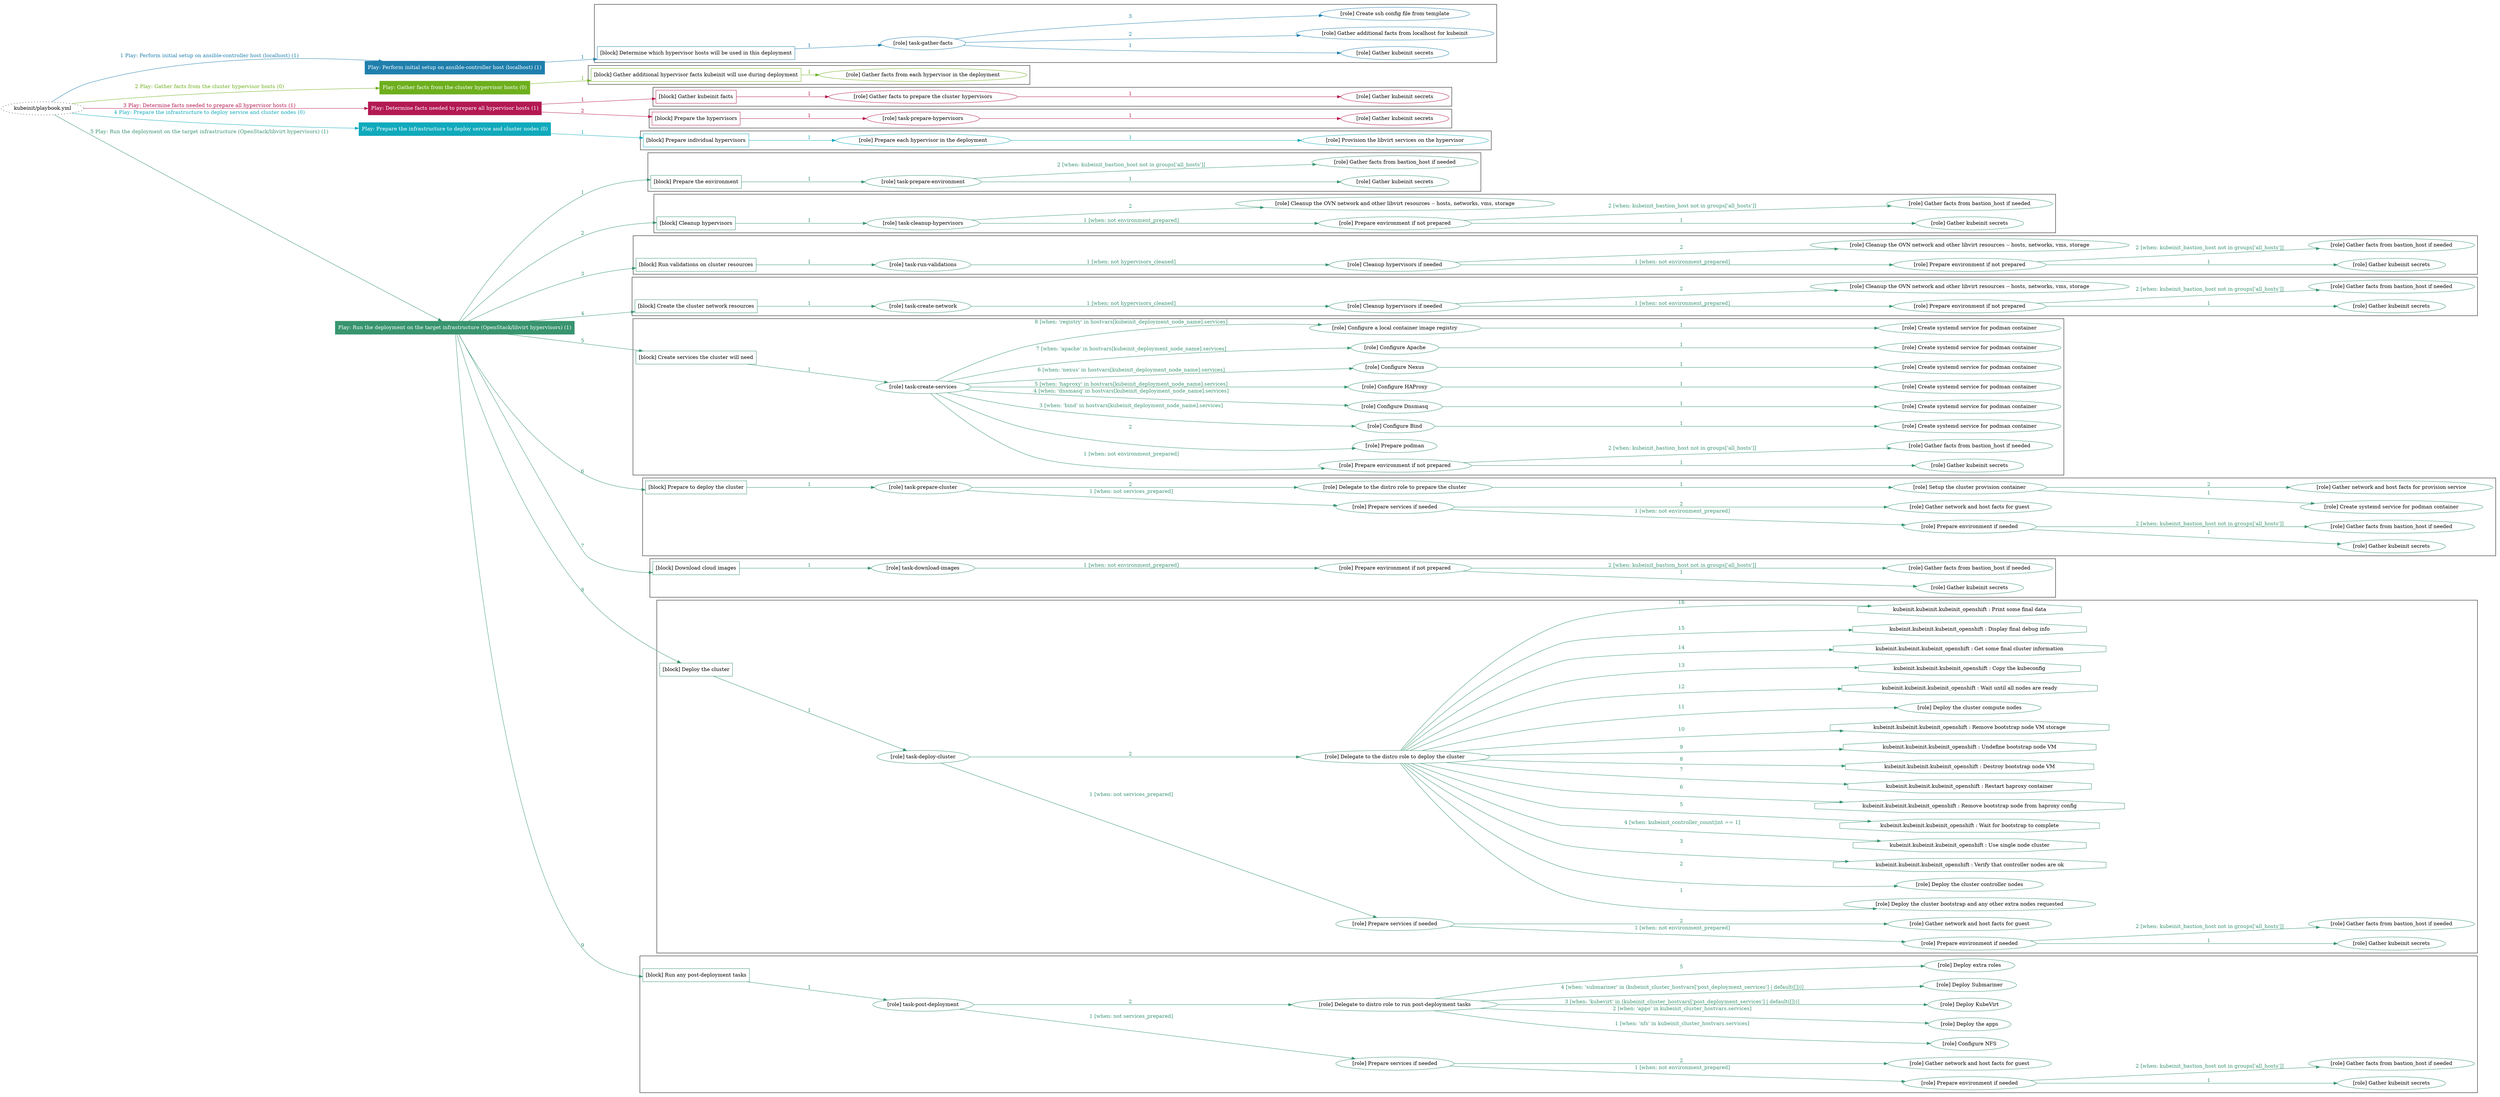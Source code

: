 digraph {
	graph [concentrate=true ordering=in rankdir=LR ratio=fill]
	edge [esep=5 sep=10]
	"kubeinit/playbook.yml" [URL="/home/runner/work/kubeinit/kubeinit/kubeinit/playbook.yml" id=playbook_9a74e2f0 style=dotted]
	"kubeinit/playbook.yml" -> play_106343b8 [label="1 Play: Perform initial setup on ansible-controller host (localhost) (1)" color="#1f7fad" fontcolor="#1f7fad" id=edge_play_106343b8 labeltooltip="1 Play: Perform initial setup on ansible-controller host (localhost) (1)" tooltip="1 Play: Perform initial setup on ansible-controller host (localhost) (1)"]
	subgraph "Play: Perform initial setup on ansible-controller host (localhost) (1)" {
		play_106343b8 [label="Play: Perform initial setup on ansible-controller host (localhost) (1)" URL="/home/runner/work/kubeinit/kubeinit/kubeinit/playbook.yml" color="#1f7fad" fontcolor="#ffffff" id=play_106343b8 shape=box style=filled tooltip=localhost]
		play_106343b8 -> block_76532860 [label=1 color="#1f7fad" fontcolor="#1f7fad" id=edge_block_76532860 labeltooltip=1 tooltip=1]
		subgraph cluster_block_76532860 {
			block_76532860 [label="[block] Determine which hypervisor hosts will be used in this deployment" URL="/home/runner/work/kubeinit/kubeinit/kubeinit/playbook.yml" color="#1f7fad" id=block_76532860 labeltooltip="Determine which hypervisor hosts will be used in this deployment" shape=box tooltip="Determine which hypervisor hosts will be used in this deployment"]
			block_76532860 -> role_e4d14bfe [label="1 " color="#1f7fad" fontcolor="#1f7fad" id=edge_role_e4d14bfe labeltooltip="1 " tooltip="1 "]
			subgraph "task-gather-facts" {
				role_e4d14bfe [label="[role] task-gather-facts" URL="/home/runner/work/kubeinit/kubeinit/kubeinit/playbook.yml" color="#1f7fad" id=role_e4d14bfe tooltip="task-gather-facts"]
				role_e4d14bfe -> role_a50d6e71 [label="1 " color="#1f7fad" fontcolor="#1f7fad" id=edge_role_a50d6e71 labeltooltip="1 " tooltip="1 "]
				subgraph "Gather kubeinit secrets" {
					role_a50d6e71 [label="[role] Gather kubeinit secrets" URL="/home/runner/.ansible/collections/ansible_collections/kubeinit/kubeinit/roles/kubeinit_prepare/tasks/build_hypervisors_group.yml" color="#1f7fad" id=role_a50d6e71 tooltip="Gather kubeinit secrets"]
				}
				role_e4d14bfe -> role_01a0cad3 [label="2 " color="#1f7fad" fontcolor="#1f7fad" id=edge_role_01a0cad3 labeltooltip="2 " tooltip="2 "]
				subgraph "Gather additional facts from localhost for kubeinit" {
					role_01a0cad3 [label="[role] Gather additional facts from localhost for kubeinit" URL="/home/runner/.ansible/collections/ansible_collections/kubeinit/kubeinit/roles/kubeinit_prepare/tasks/build_hypervisors_group.yml" color="#1f7fad" id=role_01a0cad3 tooltip="Gather additional facts from localhost for kubeinit"]
				}
				role_e4d14bfe -> role_60bc1ea8 [label="3 " color="#1f7fad" fontcolor="#1f7fad" id=edge_role_60bc1ea8 labeltooltip="3 " tooltip="3 "]
				subgraph "Create ssh config file from template" {
					role_60bc1ea8 [label="[role] Create ssh config file from template" URL="/home/runner/.ansible/collections/ansible_collections/kubeinit/kubeinit/roles/kubeinit_prepare/tasks/build_hypervisors_group.yml" color="#1f7fad" id=role_60bc1ea8 tooltip="Create ssh config file from template"]
				}
			}
		}
	}
	"kubeinit/playbook.yml" -> play_a2996565 [label="2 Play: Gather facts from the cluster hypervisor hosts (0)" color="#6daf1d" fontcolor="#6daf1d" id=edge_play_a2996565 labeltooltip="2 Play: Gather facts from the cluster hypervisor hosts (0)" tooltip="2 Play: Gather facts from the cluster hypervisor hosts (0)"]
	subgraph "Play: Gather facts from the cluster hypervisor hosts (0)" {
		play_a2996565 [label="Play: Gather facts from the cluster hypervisor hosts (0)" URL="/home/runner/work/kubeinit/kubeinit/kubeinit/playbook.yml" color="#6daf1d" fontcolor="#ffffff" id=play_a2996565 shape=box style=filled tooltip="Play: Gather facts from the cluster hypervisor hosts (0)"]
		play_a2996565 -> block_d37e21f5 [label=1 color="#6daf1d" fontcolor="#6daf1d" id=edge_block_d37e21f5 labeltooltip=1 tooltip=1]
		subgraph cluster_block_d37e21f5 {
			block_d37e21f5 [label="[block] Gather additional hypervisor facts kubeinit will use during deployment" URL="/home/runner/work/kubeinit/kubeinit/kubeinit/playbook.yml" color="#6daf1d" id=block_d37e21f5 labeltooltip="Gather additional hypervisor facts kubeinit will use during deployment" shape=box tooltip="Gather additional hypervisor facts kubeinit will use during deployment"]
			block_d37e21f5 -> role_465346e7 [label="1 " color="#6daf1d" fontcolor="#6daf1d" id=edge_role_465346e7 labeltooltip="1 " tooltip="1 "]
			subgraph "Gather facts from each hypervisor in the deployment" {
				role_465346e7 [label="[role] Gather facts from each hypervisor in the deployment" URL="/home/runner/work/kubeinit/kubeinit/kubeinit/playbook.yml" color="#6daf1d" id=role_465346e7 tooltip="Gather facts from each hypervisor in the deployment"]
			}
		}
	}
	"kubeinit/playbook.yml" -> play_40cacc3e [label="3 Play: Determine facts needed to prepare all hypervisor hosts (1)" color="#b31952" fontcolor="#b31952" id=edge_play_40cacc3e labeltooltip="3 Play: Determine facts needed to prepare all hypervisor hosts (1)" tooltip="3 Play: Determine facts needed to prepare all hypervisor hosts (1)"]
	subgraph "Play: Determine facts needed to prepare all hypervisor hosts (1)" {
		play_40cacc3e [label="Play: Determine facts needed to prepare all hypervisor hosts (1)" URL="/home/runner/work/kubeinit/kubeinit/kubeinit/playbook.yml" color="#b31952" fontcolor="#ffffff" id=play_40cacc3e shape=box style=filled tooltip=localhost]
		play_40cacc3e -> block_498558c3 [label=1 color="#b31952" fontcolor="#b31952" id=edge_block_498558c3 labeltooltip=1 tooltip=1]
		subgraph cluster_block_498558c3 {
			block_498558c3 [label="[block] Gather kubeinit facts" URL="/home/runner/work/kubeinit/kubeinit/kubeinit/playbook.yml" color="#b31952" id=block_498558c3 labeltooltip="Gather kubeinit facts" shape=box tooltip="Gather kubeinit facts"]
			block_498558c3 -> role_17a9b612 [label="1 " color="#b31952" fontcolor="#b31952" id=edge_role_17a9b612 labeltooltip="1 " tooltip="1 "]
			subgraph "Gather facts to prepare the cluster hypervisors" {
				role_17a9b612 [label="[role] Gather facts to prepare the cluster hypervisors" URL="/home/runner/work/kubeinit/kubeinit/kubeinit/playbook.yml" color="#b31952" id=role_17a9b612 tooltip="Gather facts to prepare the cluster hypervisors"]
				role_17a9b612 -> role_ea05da34 [label="1 " color="#b31952" fontcolor="#b31952" id=edge_role_ea05da34 labeltooltip="1 " tooltip="1 "]
				subgraph "Gather kubeinit secrets" {
					role_ea05da34 [label="[role] Gather kubeinit secrets" URL="/home/runner/.ansible/collections/ansible_collections/kubeinit/kubeinit/roles/kubeinit_prepare/tasks/gather_kubeinit_facts.yml" color="#b31952" id=role_ea05da34 tooltip="Gather kubeinit secrets"]
				}
			}
		}
		play_40cacc3e -> block_897d8136 [label=2 color="#b31952" fontcolor="#b31952" id=edge_block_897d8136 labeltooltip=2 tooltip=2]
		subgraph cluster_block_897d8136 {
			block_897d8136 [label="[block] Prepare the hypervisors" URL="/home/runner/work/kubeinit/kubeinit/kubeinit/playbook.yml" color="#b31952" id=block_897d8136 labeltooltip="Prepare the hypervisors" shape=box tooltip="Prepare the hypervisors"]
			block_897d8136 -> role_4defc7d5 [label="1 " color="#b31952" fontcolor="#b31952" id=edge_role_4defc7d5 labeltooltip="1 " tooltip="1 "]
			subgraph "task-prepare-hypervisors" {
				role_4defc7d5 [label="[role] task-prepare-hypervisors" URL="/home/runner/work/kubeinit/kubeinit/kubeinit/playbook.yml" color="#b31952" id=role_4defc7d5 tooltip="task-prepare-hypervisors"]
				role_4defc7d5 -> role_ba296eba [label="1 " color="#b31952" fontcolor="#b31952" id=edge_role_ba296eba labeltooltip="1 " tooltip="1 "]
				subgraph "Gather kubeinit secrets" {
					role_ba296eba [label="[role] Gather kubeinit secrets" URL="/home/runner/.ansible/collections/ansible_collections/kubeinit/kubeinit/roles/kubeinit_prepare/tasks/gather_kubeinit_facts.yml" color="#b31952" id=role_ba296eba tooltip="Gather kubeinit secrets"]
				}
			}
		}
	}
	"kubeinit/playbook.yml" -> play_22142298 [label="4 Play: Prepare the infrastructure to deploy service and cluster nodes (0)" color="#10aabc" fontcolor="#10aabc" id=edge_play_22142298 labeltooltip="4 Play: Prepare the infrastructure to deploy service and cluster nodes (0)" tooltip="4 Play: Prepare the infrastructure to deploy service and cluster nodes (0)"]
	subgraph "Play: Prepare the infrastructure to deploy service and cluster nodes (0)" {
		play_22142298 [label="Play: Prepare the infrastructure to deploy service and cluster nodes (0)" URL="/home/runner/work/kubeinit/kubeinit/kubeinit/playbook.yml" color="#10aabc" fontcolor="#ffffff" id=play_22142298 shape=box style=filled tooltip="Play: Prepare the infrastructure to deploy service and cluster nodes (0)"]
		play_22142298 -> block_25cd1618 [label=1 color="#10aabc" fontcolor="#10aabc" id=edge_block_25cd1618 labeltooltip=1 tooltip=1]
		subgraph cluster_block_25cd1618 {
			block_25cd1618 [label="[block] Prepare individual hypervisors" URL="/home/runner/work/kubeinit/kubeinit/kubeinit/playbook.yml" color="#10aabc" id=block_25cd1618 labeltooltip="Prepare individual hypervisors" shape=box tooltip="Prepare individual hypervisors"]
			block_25cd1618 -> role_661662d8 [label="1 " color="#10aabc" fontcolor="#10aabc" id=edge_role_661662d8 labeltooltip="1 " tooltip="1 "]
			subgraph "Prepare each hypervisor in the deployment" {
				role_661662d8 [label="[role] Prepare each hypervisor in the deployment" URL="/home/runner/work/kubeinit/kubeinit/kubeinit/playbook.yml" color="#10aabc" id=role_661662d8 tooltip="Prepare each hypervisor in the deployment"]
				role_661662d8 -> role_720e4721 [label="1 " color="#10aabc" fontcolor="#10aabc" id=edge_role_720e4721 labeltooltip="1 " tooltip="1 "]
				subgraph "Provision the libvirt services on the hypervisor" {
					role_720e4721 [label="[role] Provision the libvirt services on the hypervisor" URL="/home/runner/.ansible/collections/ansible_collections/kubeinit/kubeinit/roles/kubeinit_prepare/tasks/prepare_hypervisor.yml" color="#10aabc" id=role_720e4721 tooltip="Provision the libvirt services on the hypervisor"]
				}
			}
		}
	}
	"kubeinit/playbook.yml" -> play_b02e8802 [label="5 Play: Run the deployment on the target infrastructure (OpenStack/libvirt hypervisors) (1)" color="#38946f" fontcolor="#38946f" id=edge_play_b02e8802 labeltooltip="5 Play: Run the deployment on the target infrastructure (OpenStack/libvirt hypervisors) (1)" tooltip="5 Play: Run the deployment on the target infrastructure (OpenStack/libvirt hypervisors) (1)"]
	subgraph "Play: Run the deployment on the target infrastructure (OpenStack/libvirt hypervisors) (1)" {
		play_b02e8802 [label="Play: Run the deployment on the target infrastructure (OpenStack/libvirt hypervisors) (1)" URL="/home/runner/work/kubeinit/kubeinit/kubeinit/playbook.yml" color="#38946f" fontcolor="#ffffff" id=play_b02e8802 shape=box style=filled tooltip=localhost]
		play_b02e8802 -> block_ac77177d [label=1 color="#38946f" fontcolor="#38946f" id=edge_block_ac77177d labeltooltip=1 tooltip=1]
		subgraph cluster_block_ac77177d {
			block_ac77177d [label="[block] Prepare the environment" URL="/home/runner/work/kubeinit/kubeinit/kubeinit/playbook.yml" color="#38946f" id=block_ac77177d labeltooltip="Prepare the environment" shape=box tooltip="Prepare the environment"]
			block_ac77177d -> role_91f89dc3 [label="1 " color="#38946f" fontcolor="#38946f" id=edge_role_91f89dc3 labeltooltip="1 " tooltip="1 "]
			subgraph "task-prepare-environment" {
				role_91f89dc3 [label="[role] task-prepare-environment" URL="/home/runner/work/kubeinit/kubeinit/kubeinit/playbook.yml" color="#38946f" id=role_91f89dc3 tooltip="task-prepare-environment"]
				role_91f89dc3 -> role_1486d6a6 [label="1 " color="#38946f" fontcolor="#38946f" id=edge_role_1486d6a6 labeltooltip="1 " tooltip="1 "]
				subgraph "Gather kubeinit secrets" {
					role_1486d6a6 [label="[role] Gather kubeinit secrets" URL="/home/runner/.ansible/collections/ansible_collections/kubeinit/kubeinit/roles/kubeinit_prepare/tasks/gather_kubeinit_facts.yml" color="#38946f" id=role_1486d6a6 tooltip="Gather kubeinit secrets"]
				}
				role_91f89dc3 -> role_a89e4952 [label="2 [when: kubeinit_bastion_host not in groups['all_hosts']]" color="#38946f" fontcolor="#38946f" id=edge_role_a89e4952 labeltooltip="2 [when: kubeinit_bastion_host not in groups['all_hosts']]" tooltip="2 [when: kubeinit_bastion_host not in groups['all_hosts']]"]
				subgraph "Gather facts from bastion_host if needed" {
					role_a89e4952 [label="[role] Gather facts from bastion_host if needed" URL="/home/runner/.ansible/collections/ansible_collections/kubeinit/kubeinit/roles/kubeinit_prepare/tasks/main.yml" color="#38946f" id=role_a89e4952 tooltip="Gather facts from bastion_host if needed"]
				}
			}
		}
		play_b02e8802 -> block_62847c21 [label=2 color="#38946f" fontcolor="#38946f" id=edge_block_62847c21 labeltooltip=2 tooltip=2]
		subgraph cluster_block_62847c21 {
			block_62847c21 [label="[block] Cleanup hypervisors" URL="/home/runner/work/kubeinit/kubeinit/kubeinit/playbook.yml" color="#38946f" id=block_62847c21 labeltooltip="Cleanup hypervisors" shape=box tooltip="Cleanup hypervisors"]
			block_62847c21 -> role_beec71d3 [label="1 " color="#38946f" fontcolor="#38946f" id=edge_role_beec71d3 labeltooltip="1 " tooltip="1 "]
			subgraph "task-cleanup-hypervisors" {
				role_beec71d3 [label="[role] task-cleanup-hypervisors" URL="/home/runner/work/kubeinit/kubeinit/kubeinit/playbook.yml" color="#38946f" id=role_beec71d3 tooltip="task-cleanup-hypervisors"]
				role_beec71d3 -> role_fb56eecd [label="1 [when: not environment_prepared]" color="#38946f" fontcolor="#38946f" id=edge_role_fb56eecd labeltooltip="1 [when: not environment_prepared]" tooltip="1 [when: not environment_prepared]"]
				subgraph "Prepare environment if not prepared" {
					role_fb56eecd [label="[role] Prepare environment if not prepared" URL="/home/runner/.ansible/collections/ansible_collections/kubeinit/kubeinit/roles/kubeinit_libvirt/tasks/cleanup_hypervisors.yml" color="#38946f" id=role_fb56eecd tooltip="Prepare environment if not prepared"]
					role_fb56eecd -> role_5e8d4876 [label="1 " color="#38946f" fontcolor="#38946f" id=edge_role_5e8d4876 labeltooltip="1 " tooltip="1 "]
					subgraph "Gather kubeinit secrets" {
						role_5e8d4876 [label="[role] Gather kubeinit secrets" URL="/home/runner/.ansible/collections/ansible_collections/kubeinit/kubeinit/roles/kubeinit_prepare/tasks/gather_kubeinit_facts.yml" color="#38946f" id=role_5e8d4876 tooltip="Gather kubeinit secrets"]
					}
					role_fb56eecd -> role_182e95e0 [label="2 [when: kubeinit_bastion_host not in groups['all_hosts']]" color="#38946f" fontcolor="#38946f" id=edge_role_182e95e0 labeltooltip="2 [when: kubeinit_bastion_host not in groups['all_hosts']]" tooltip="2 [when: kubeinit_bastion_host not in groups['all_hosts']]"]
					subgraph "Gather facts from bastion_host if needed" {
						role_182e95e0 [label="[role] Gather facts from bastion_host if needed" URL="/home/runner/.ansible/collections/ansible_collections/kubeinit/kubeinit/roles/kubeinit_prepare/tasks/main.yml" color="#38946f" id=role_182e95e0 tooltip="Gather facts from bastion_host if needed"]
					}
				}
				role_beec71d3 -> role_0f5ae801 [label="2 " color="#38946f" fontcolor="#38946f" id=edge_role_0f5ae801 labeltooltip="2 " tooltip="2 "]
				subgraph "Cleanup the OVN network and other libvirt resources -- hosts, networks, vms, storage" {
					role_0f5ae801 [label="[role] Cleanup the OVN network and other libvirt resources -- hosts, networks, vms, storage" URL="/home/runner/.ansible/collections/ansible_collections/kubeinit/kubeinit/roles/kubeinit_libvirt/tasks/cleanup_hypervisors.yml" color="#38946f" id=role_0f5ae801 tooltip="Cleanup the OVN network and other libvirt resources -- hosts, networks, vms, storage"]
				}
			}
		}
		play_b02e8802 -> block_f7720f56 [label=3 color="#38946f" fontcolor="#38946f" id=edge_block_f7720f56 labeltooltip=3 tooltip=3]
		subgraph cluster_block_f7720f56 {
			block_f7720f56 [label="[block] Run validations on cluster resources" URL="/home/runner/work/kubeinit/kubeinit/kubeinit/playbook.yml" color="#38946f" id=block_f7720f56 labeltooltip="Run validations on cluster resources" shape=box tooltip="Run validations on cluster resources"]
			block_f7720f56 -> role_d07e8f17 [label="1 " color="#38946f" fontcolor="#38946f" id=edge_role_d07e8f17 labeltooltip="1 " tooltip="1 "]
			subgraph "task-run-validations" {
				role_d07e8f17 [label="[role] task-run-validations" URL="/home/runner/work/kubeinit/kubeinit/kubeinit/playbook.yml" color="#38946f" id=role_d07e8f17 tooltip="task-run-validations"]
				role_d07e8f17 -> role_cc4b1376 [label="1 [when: not hypervisors_cleaned]" color="#38946f" fontcolor="#38946f" id=edge_role_cc4b1376 labeltooltip="1 [when: not hypervisors_cleaned]" tooltip="1 [when: not hypervisors_cleaned]"]
				subgraph "Cleanup hypervisors if needed" {
					role_cc4b1376 [label="[role] Cleanup hypervisors if needed" URL="/home/runner/.ansible/collections/ansible_collections/kubeinit/kubeinit/roles/kubeinit_validations/tasks/main.yml" color="#38946f" id=role_cc4b1376 tooltip="Cleanup hypervisors if needed"]
					role_cc4b1376 -> role_2276b7b9 [label="1 [when: not environment_prepared]" color="#38946f" fontcolor="#38946f" id=edge_role_2276b7b9 labeltooltip="1 [when: not environment_prepared]" tooltip="1 [when: not environment_prepared]"]
					subgraph "Prepare environment if not prepared" {
						role_2276b7b9 [label="[role] Prepare environment if not prepared" URL="/home/runner/.ansible/collections/ansible_collections/kubeinit/kubeinit/roles/kubeinit_libvirt/tasks/cleanup_hypervisors.yml" color="#38946f" id=role_2276b7b9 tooltip="Prepare environment if not prepared"]
						role_2276b7b9 -> role_738420bc [label="1 " color="#38946f" fontcolor="#38946f" id=edge_role_738420bc labeltooltip="1 " tooltip="1 "]
						subgraph "Gather kubeinit secrets" {
							role_738420bc [label="[role] Gather kubeinit secrets" URL="/home/runner/.ansible/collections/ansible_collections/kubeinit/kubeinit/roles/kubeinit_prepare/tasks/gather_kubeinit_facts.yml" color="#38946f" id=role_738420bc tooltip="Gather kubeinit secrets"]
						}
						role_2276b7b9 -> role_f397b031 [label="2 [when: kubeinit_bastion_host not in groups['all_hosts']]" color="#38946f" fontcolor="#38946f" id=edge_role_f397b031 labeltooltip="2 [when: kubeinit_bastion_host not in groups['all_hosts']]" tooltip="2 [when: kubeinit_bastion_host not in groups['all_hosts']]"]
						subgraph "Gather facts from bastion_host if needed" {
							role_f397b031 [label="[role] Gather facts from bastion_host if needed" URL="/home/runner/.ansible/collections/ansible_collections/kubeinit/kubeinit/roles/kubeinit_prepare/tasks/main.yml" color="#38946f" id=role_f397b031 tooltip="Gather facts from bastion_host if needed"]
						}
					}
					role_cc4b1376 -> role_1b02ae3f [label="2 " color="#38946f" fontcolor="#38946f" id=edge_role_1b02ae3f labeltooltip="2 " tooltip="2 "]
					subgraph "Cleanup the OVN network and other libvirt resources -- hosts, networks, vms, storage" {
						role_1b02ae3f [label="[role] Cleanup the OVN network and other libvirt resources -- hosts, networks, vms, storage" URL="/home/runner/.ansible/collections/ansible_collections/kubeinit/kubeinit/roles/kubeinit_libvirt/tasks/cleanup_hypervisors.yml" color="#38946f" id=role_1b02ae3f tooltip="Cleanup the OVN network and other libvirt resources -- hosts, networks, vms, storage"]
					}
				}
			}
		}
		play_b02e8802 -> block_fa6f739b [label=4 color="#38946f" fontcolor="#38946f" id=edge_block_fa6f739b labeltooltip=4 tooltip=4]
		subgraph cluster_block_fa6f739b {
			block_fa6f739b [label="[block] Create the cluster network resources" URL="/home/runner/work/kubeinit/kubeinit/kubeinit/playbook.yml" color="#38946f" id=block_fa6f739b labeltooltip="Create the cluster network resources" shape=box tooltip="Create the cluster network resources"]
			block_fa6f739b -> role_f1ccfebb [label="1 " color="#38946f" fontcolor="#38946f" id=edge_role_f1ccfebb labeltooltip="1 " tooltip="1 "]
			subgraph "task-create-network" {
				role_f1ccfebb [label="[role] task-create-network" URL="/home/runner/work/kubeinit/kubeinit/kubeinit/playbook.yml" color="#38946f" id=role_f1ccfebb tooltip="task-create-network"]
				role_f1ccfebb -> role_3d5c4b6e [label="1 [when: not hypervisors_cleaned]" color="#38946f" fontcolor="#38946f" id=edge_role_3d5c4b6e labeltooltip="1 [when: not hypervisors_cleaned]" tooltip="1 [when: not hypervisors_cleaned]"]
				subgraph "Cleanup hypervisors if needed" {
					role_3d5c4b6e [label="[role] Cleanup hypervisors if needed" URL="/home/runner/.ansible/collections/ansible_collections/kubeinit/kubeinit/roles/kubeinit_libvirt/tasks/create_network.yml" color="#38946f" id=role_3d5c4b6e tooltip="Cleanup hypervisors if needed"]
					role_3d5c4b6e -> role_96cb30c2 [label="1 [when: not environment_prepared]" color="#38946f" fontcolor="#38946f" id=edge_role_96cb30c2 labeltooltip="1 [when: not environment_prepared]" tooltip="1 [when: not environment_prepared]"]
					subgraph "Prepare environment if not prepared" {
						role_96cb30c2 [label="[role] Prepare environment if not prepared" URL="/home/runner/.ansible/collections/ansible_collections/kubeinit/kubeinit/roles/kubeinit_libvirt/tasks/cleanup_hypervisors.yml" color="#38946f" id=role_96cb30c2 tooltip="Prepare environment if not prepared"]
						role_96cb30c2 -> role_fd7123b0 [label="1 " color="#38946f" fontcolor="#38946f" id=edge_role_fd7123b0 labeltooltip="1 " tooltip="1 "]
						subgraph "Gather kubeinit secrets" {
							role_fd7123b0 [label="[role] Gather kubeinit secrets" URL="/home/runner/.ansible/collections/ansible_collections/kubeinit/kubeinit/roles/kubeinit_prepare/tasks/gather_kubeinit_facts.yml" color="#38946f" id=role_fd7123b0 tooltip="Gather kubeinit secrets"]
						}
						role_96cb30c2 -> role_e292880b [label="2 [when: kubeinit_bastion_host not in groups['all_hosts']]" color="#38946f" fontcolor="#38946f" id=edge_role_e292880b labeltooltip="2 [when: kubeinit_bastion_host not in groups['all_hosts']]" tooltip="2 [when: kubeinit_bastion_host not in groups['all_hosts']]"]
						subgraph "Gather facts from bastion_host if needed" {
							role_e292880b [label="[role] Gather facts from bastion_host if needed" URL="/home/runner/.ansible/collections/ansible_collections/kubeinit/kubeinit/roles/kubeinit_prepare/tasks/main.yml" color="#38946f" id=role_e292880b tooltip="Gather facts from bastion_host if needed"]
						}
					}
					role_3d5c4b6e -> role_686c3771 [label="2 " color="#38946f" fontcolor="#38946f" id=edge_role_686c3771 labeltooltip="2 " tooltip="2 "]
					subgraph "Cleanup the OVN network and other libvirt resources -- hosts, networks, vms, storage" {
						role_686c3771 [label="[role] Cleanup the OVN network and other libvirt resources -- hosts, networks, vms, storage" URL="/home/runner/.ansible/collections/ansible_collections/kubeinit/kubeinit/roles/kubeinit_libvirt/tasks/cleanup_hypervisors.yml" color="#38946f" id=role_686c3771 tooltip="Cleanup the OVN network and other libvirt resources -- hosts, networks, vms, storage"]
					}
				}
			}
		}
		play_b02e8802 -> block_ff37eeaf [label=5 color="#38946f" fontcolor="#38946f" id=edge_block_ff37eeaf labeltooltip=5 tooltip=5]
		subgraph cluster_block_ff37eeaf {
			block_ff37eeaf [label="[block] Create services the cluster will need" URL="/home/runner/work/kubeinit/kubeinit/kubeinit/playbook.yml" color="#38946f" id=block_ff37eeaf labeltooltip="Create services the cluster will need" shape=box tooltip="Create services the cluster will need"]
			block_ff37eeaf -> role_c928345b [label="1 " color="#38946f" fontcolor="#38946f" id=edge_role_c928345b labeltooltip="1 " tooltip="1 "]
			subgraph "task-create-services" {
				role_c928345b [label="[role] task-create-services" URL="/home/runner/work/kubeinit/kubeinit/kubeinit/playbook.yml" color="#38946f" id=role_c928345b tooltip="task-create-services"]
				role_c928345b -> role_c4be66b2 [label="1 [when: not environment_prepared]" color="#38946f" fontcolor="#38946f" id=edge_role_c4be66b2 labeltooltip="1 [when: not environment_prepared]" tooltip="1 [when: not environment_prepared]"]
				subgraph "Prepare environment if not prepared" {
					role_c4be66b2 [label="[role] Prepare environment if not prepared" URL="/home/runner/.ansible/collections/ansible_collections/kubeinit/kubeinit/roles/kubeinit_services/tasks/main.yml" color="#38946f" id=role_c4be66b2 tooltip="Prepare environment if not prepared"]
					role_c4be66b2 -> role_4fec3b1b [label="1 " color="#38946f" fontcolor="#38946f" id=edge_role_4fec3b1b labeltooltip="1 " tooltip="1 "]
					subgraph "Gather kubeinit secrets" {
						role_4fec3b1b [label="[role] Gather kubeinit secrets" URL="/home/runner/.ansible/collections/ansible_collections/kubeinit/kubeinit/roles/kubeinit_prepare/tasks/gather_kubeinit_facts.yml" color="#38946f" id=role_4fec3b1b tooltip="Gather kubeinit secrets"]
					}
					role_c4be66b2 -> role_beabcca5 [label="2 [when: kubeinit_bastion_host not in groups['all_hosts']]" color="#38946f" fontcolor="#38946f" id=edge_role_beabcca5 labeltooltip="2 [when: kubeinit_bastion_host not in groups['all_hosts']]" tooltip="2 [when: kubeinit_bastion_host not in groups['all_hosts']]"]
					subgraph "Gather facts from bastion_host if needed" {
						role_beabcca5 [label="[role] Gather facts from bastion_host if needed" URL="/home/runner/.ansible/collections/ansible_collections/kubeinit/kubeinit/roles/kubeinit_prepare/tasks/main.yml" color="#38946f" id=role_beabcca5 tooltip="Gather facts from bastion_host if needed"]
					}
				}
				role_c928345b -> role_91430f1d [label="2 " color="#38946f" fontcolor="#38946f" id=edge_role_91430f1d labeltooltip="2 " tooltip="2 "]
				subgraph "Prepare podman" {
					role_91430f1d [label="[role] Prepare podman" URL="/home/runner/.ansible/collections/ansible_collections/kubeinit/kubeinit/roles/kubeinit_services/tasks/00_create_service_pod.yml" color="#38946f" id=role_91430f1d tooltip="Prepare podman"]
				}
				role_c928345b -> role_5e415aea [label="3 [when: 'bind' in hostvars[kubeinit_deployment_node_name].services]" color="#38946f" fontcolor="#38946f" id=edge_role_5e415aea labeltooltip="3 [when: 'bind' in hostvars[kubeinit_deployment_node_name].services]" tooltip="3 [when: 'bind' in hostvars[kubeinit_deployment_node_name].services]"]
				subgraph "Configure Bind" {
					role_5e415aea [label="[role] Configure Bind" URL="/home/runner/.ansible/collections/ansible_collections/kubeinit/kubeinit/roles/kubeinit_services/tasks/start_services_containers.yml" color="#38946f" id=role_5e415aea tooltip="Configure Bind"]
					role_5e415aea -> role_9d0260c3 [label="1 " color="#38946f" fontcolor="#38946f" id=edge_role_9d0260c3 labeltooltip="1 " tooltip="1 "]
					subgraph "Create systemd service for podman container" {
						role_9d0260c3 [label="[role] Create systemd service for podman container" URL="/home/runner/.ansible/collections/ansible_collections/kubeinit/kubeinit/roles/kubeinit_bind/tasks/main.yml" color="#38946f" id=role_9d0260c3 tooltip="Create systemd service for podman container"]
					}
				}
				role_c928345b -> role_12e27ec3 [label="4 [when: 'dnsmasq' in hostvars[kubeinit_deployment_node_name].services]" color="#38946f" fontcolor="#38946f" id=edge_role_12e27ec3 labeltooltip="4 [when: 'dnsmasq' in hostvars[kubeinit_deployment_node_name].services]" tooltip="4 [when: 'dnsmasq' in hostvars[kubeinit_deployment_node_name].services]"]
				subgraph "Configure Dnsmasq" {
					role_12e27ec3 [label="[role] Configure Dnsmasq" URL="/home/runner/.ansible/collections/ansible_collections/kubeinit/kubeinit/roles/kubeinit_services/tasks/start_services_containers.yml" color="#38946f" id=role_12e27ec3 tooltip="Configure Dnsmasq"]
					role_12e27ec3 -> role_fe5fdff5 [label="1 " color="#38946f" fontcolor="#38946f" id=edge_role_fe5fdff5 labeltooltip="1 " tooltip="1 "]
					subgraph "Create systemd service for podman container" {
						role_fe5fdff5 [label="[role] Create systemd service for podman container" URL="/home/runner/.ansible/collections/ansible_collections/kubeinit/kubeinit/roles/kubeinit_dnsmasq/tasks/main.yml" color="#38946f" id=role_fe5fdff5 tooltip="Create systemd service for podman container"]
					}
				}
				role_c928345b -> role_89932056 [label="5 [when: 'haproxy' in hostvars[kubeinit_deployment_node_name].services]" color="#38946f" fontcolor="#38946f" id=edge_role_89932056 labeltooltip="5 [when: 'haproxy' in hostvars[kubeinit_deployment_node_name].services]" tooltip="5 [when: 'haproxy' in hostvars[kubeinit_deployment_node_name].services]"]
				subgraph "Configure HAProxy" {
					role_89932056 [label="[role] Configure HAProxy" URL="/home/runner/.ansible/collections/ansible_collections/kubeinit/kubeinit/roles/kubeinit_services/tasks/start_services_containers.yml" color="#38946f" id=role_89932056 tooltip="Configure HAProxy"]
					role_89932056 -> role_e481219e [label="1 " color="#38946f" fontcolor="#38946f" id=edge_role_e481219e labeltooltip="1 " tooltip="1 "]
					subgraph "Create systemd service for podman container" {
						role_e481219e [label="[role] Create systemd service for podman container" URL="/home/runner/.ansible/collections/ansible_collections/kubeinit/kubeinit/roles/kubeinit_haproxy/tasks/main.yml" color="#38946f" id=role_e481219e tooltip="Create systemd service for podman container"]
					}
				}
				role_c928345b -> role_09176b74 [label="6 [when: 'nexus' in hostvars[kubeinit_deployment_node_name].services]" color="#38946f" fontcolor="#38946f" id=edge_role_09176b74 labeltooltip="6 [when: 'nexus' in hostvars[kubeinit_deployment_node_name].services]" tooltip="6 [when: 'nexus' in hostvars[kubeinit_deployment_node_name].services]"]
				subgraph "Configure Nexus" {
					role_09176b74 [label="[role] Configure Nexus" URL="/home/runner/.ansible/collections/ansible_collections/kubeinit/kubeinit/roles/kubeinit_services/tasks/start_services_containers.yml" color="#38946f" id=role_09176b74 tooltip="Configure Nexus"]
					role_09176b74 -> role_8335416c [label="1 " color="#38946f" fontcolor="#38946f" id=edge_role_8335416c labeltooltip="1 " tooltip="1 "]
					subgraph "Create systemd service for podman container" {
						role_8335416c [label="[role] Create systemd service for podman container" URL="/home/runner/.ansible/collections/ansible_collections/kubeinit/kubeinit/roles/kubeinit_nexus/tasks/main.yml" color="#38946f" id=role_8335416c tooltip="Create systemd service for podman container"]
					}
				}
				role_c928345b -> role_9d12fe28 [label="7 [when: 'apache' in hostvars[kubeinit_deployment_node_name].services]" color="#38946f" fontcolor="#38946f" id=edge_role_9d12fe28 labeltooltip="7 [when: 'apache' in hostvars[kubeinit_deployment_node_name].services]" tooltip="7 [when: 'apache' in hostvars[kubeinit_deployment_node_name].services]"]
				subgraph "Configure Apache" {
					role_9d12fe28 [label="[role] Configure Apache" URL="/home/runner/.ansible/collections/ansible_collections/kubeinit/kubeinit/roles/kubeinit_services/tasks/start_services_containers.yml" color="#38946f" id=role_9d12fe28 tooltip="Configure Apache"]
					role_9d12fe28 -> role_a91cbf31 [label="1 " color="#38946f" fontcolor="#38946f" id=edge_role_a91cbf31 labeltooltip="1 " tooltip="1 "]
					subgraph "Create systemd service for podman container" {
						role_a91cbf31 [label="[role] Create systemd service for podman container" URL="/home/runner/.ansible/collections/ansible_collections/kubeinit/kubeinit/roles/kubeinit_apache/tasks/main.yml" color="#38946f" id=role_a91cbf31 tooltip="Create systemd service for podman container"]
					}
				}
				role_c928345b -> role_36c23a24 [label="8 [when: 'registry' in hostvars[kubeinit_deployment_node_name].services]" color="#38946f" fontcolor="#38946f" id=edge_role_36c23a24 labeltooltip="8 [when: 'registry' in hostvars[kubeinit_deployment_node_name].services]" tooltip="8 [when: 'registry' in hostvars[kubeinit_deployment_node_name].services]"]
				subgraph "Configure a local container image registry" {
					role_36c23a24 [label="[role] Configure a local container image registry" URL="/home/runner/.ansible/collections/ansible_collections/kubeinit/kubeinit/roles/kubeinit_services/tasks/start_services_containers.yml" color="#38946f" id=role_36c23a24 tooltip="Configure a local container image registry"]
					role_36c23a24 -> role_75c9fe98 [label="1 " color="#38946f" fontcolor="#38946f" id=edge_role_75c9fe98 labeltooltip="1 " tooltip="1 "]
					subgraph "Create systemd service for podman container" {
						role_75c9fe98 [label="[role] Create systemd service for podman container" URL="/home/runner/.ansible/collections/ansible_collections/kubeinit/kubeinit/roles/kubeinit_registry/tasks/main.yml" color="#38946f" id=role_75c9fe98 tooltip="Create systemd service for podman container"]
					}
				}
			}
		}
		play_b02e8802 -> block_c81f30fb [label=6 color="#38946f" fontcolor="#38946f" id=edge_block_c81f30fb labeltooltip=6 tooltip=6]
		subgraph cluster_block_c81f30fb {
			block_c81f30fb [label="[block] Prepare to deploy the cluster" URL="/home/runner/work/kubeinit/kubeinit/kubeinit/playbook.yml" color="#38946f" id=block_c81f30fb labeltooltip="Prepare to deploy the cluster" shape=box tooltip="Prepare to deploy the cluster"]
			block_c81f30fb -> role_496d9603 [label="1 " color="#38946f" fontcolor="#38946f" id=edge_role_496d9603 labeltooltip="1 " tooltip="1 "]
			subgraph "task-prepare-cluster" {
				role_496d9603 [label="[role] task-prepare-cluster" URL="/home/runner/work/kubeinit/kubeinit/kubeinit/playbook.yml" color="#38946f" id=role_496d9603 tooltip="task-prepare-cluster"]
				role_496d9603 -> role_ebd3e51a [label="1 [when: not services_prepared]" color="#38946f" fontcolor="#38946f" id=edge_role_ebd3e51a labeltooltip="1 [when: not services_prepared]" tooltip="1 [when: not services_prepared]"]
				subgraph "Prepare services if needed" {
					role_ebd3e51a [label="[role] Prepare services if needed" URL="/home/runner/.ansible/collections/ansible_collections/kubeinit/kubeinit/roles/kubeinit_prepare/tasks/prepare_cluster.yml" color="#38946f" id=role_ebd3e51a tooltip="Prepare services if needed"]
					role_ebd3e51a -> role_9fc1ba0a [label="1 [when: not environment_prepared]" color="#38946f" fontcolor="#38946f" id=edge_role_9fc1ba0a labeltooltip="1 [when: not environment_prepared]" tooltip="1 [when: not environment_prepared]"]
					subgraph "Prepare environment if needed" {
						role_9fc1ba0a [label="[role] Prepare environment if needed" URL="/home/runner/.ansible/collections/ansible_collections/kubeinit/kubeinit/roles/kubeinit_services/tasks/prepare_services.yml" color="#38946f" id=role_9fc1ba0a tooltip="Prepare environment if needed"]
						role_9fc1ba0a -> role_88647df1 [label="1 " color="#38946f" fontcolor="#38946f" id=edge_role_88647df1 labeltooltip="1 " tooltip="1 "]
						subgraph "Gather kubeinit secrets" {
							role_88647df1 [label="[role] Gather kubeinit secrets" URL="/home/runner/.ansible/collections/ansible_collections/kubeinit/kubeinit/roles/kubeinit_prepare/tasks/gather_kubeinit_facts.yml" color="#38946f" id=role_88647df1 tooltip="Gather kubeinit secrets"]
						}
						role_9fc1ba0a -> role_b8ec5a0f [label="2 [when: kubeinit_bastion_host not in groups['all_hosts']]" color="#38946f" fontcolor="#38946f" id=edge_role_b8ec5a0f labeltooltip="2 [when: kubeinit_bastion_host not in groups['all_hosts']]" tooltip="2 [when: kubeinit_bastion_host not in groups['all_hosts']]"]
						subgraph "Gather facts from bastion_host if needed" {
							role_b8ec5a0f [label="[role] Gather facts from bastion_host if needed" URL="/home/runner/.ansible/collections/ansible_collections/kubeinit/kubeinit/roles/kubeinit_prepare/tasks/main.yml" color="#38946f" id=role_b8ec5a0f tooltip="Gather facts from bastion_host if needed"]
						}
					}
					role_ebd3e51a -> role_54f34d32 [label="2 " color="#38946f" fontcolor="#38946f" id=edge_role_54f34d32 labeltooltip="2 " tooltip="2 "]
					subgraph "Gather network and host facts for guest" {
						role_54f34d32 [label="[role] Gather network and host facts for guest" URL="/home/runner/.ansible/collections/ansible_collections/kubeinit/kubeinit/roles/kubeinit_services/tasks/prepare_services.yml" color="#38946f" id=role_54f34d32 tooltip="Gather network and host facts for guest"]
					}
				}
				role_496d9603 -> role_5ce537da [label="2 " color="#38946f" fontcolor="#38946f" id=edge_role_5ce537da labeltooltip="2 " tooltip="2 "]
				subgraph "Delegate to the distro role to prepare the cluster" {
					role_5ce537da [label="[role] Delegate to the distro role to prepare the cluster" URL="/home/runner/.ansible/collections/ansible_collections/kubeinit/kubeinit/roles/kubeinit_prepare/tasks/prepare_cluster.yml" color="#38946f" id=role_5ce537da tooltip="Delegate to the distro role to prepare the cluster"]
					role_5ce537da -> role_7208dfde [label="1 " color="#38946f" fontcolor="#38946f" id=edge_role_7208dfde labeltooltip="1 " tooltip="1 "]
					subgraph "Setup the cluster provision container" {
						role_7208dfde [label="[role] Setup the cluster provision container" URL="/home/runner/.ansible/collections/ansible_collections/kubeinit/kubeinit/roles/kubeinit_openshift/tasks/prepare_cluster.yml" color="#38946f" id=role_7208dfde tooltip="Setup the cluster provision container"]
						role_7208dfde -> role_2f4a7a1c [label="1 " color="#38946f" fontcolor="#38946f" id=edge_role_2f4a7a1c labeltooltip="1 " tooltip="1 "]
						subgraph "Create systemd service for podman container" {
							role_2f4a7a1c [label="[role] Create systemd service for podman container" URL="/home/runner/.ansible/collections/ansible_collections/kubeinit/kubeinit/roles/kubeinit_services/tasks/create_provision_container.yml" color="#38946f" id=role_2f4a7a1c tooltip="Create systemd service for podman container"]
						}
						role_7208dfde -> role_312f1d6e [label="2 " color="#38946f" fontcolor="#38946f" id=edge_role_312f1d6e labeltooltip="2 " tooltip="2 "]
						subgraph "Gather network and host facts for provision service" {
							role_312f1d6e [label="[role] Gather network and host facts for provision service" URL="/home/runner/.ansible/collections/ansible_collections/kubeinit/kubeinit/roles/kubeinit_services/tasks/create_provision_container.yml" color="#38946f" id=role_312f1d6e tooltip="Gather network and host facts for provision service"]
						}
					}
				}
			}
		}
		play_b02e8802 -> block_13ee0447 [label=7 color="#38946f" fontcolor="#38946f" id=edge_block_13ee0447 labeltooltip=7 tooltip=7]
		subgraph cluster_block_13ee0447 {
			block_13ee0447 [label="[block] Download cloud images" URL="/home/runner/work/kubeinit/kubeinit/kubeinit/playbook.yml" color="#38946f" id=block_13ee0447 labeltooltip="Download cloud images" shape=box tooltip="Download cloud images"]
			block_13ee0447 -> role_a8e20a17 [label="1 " color="#38946f" fontcolor="#38946f" id=edge_role_a8e20a17 labeltooltip="1 " tooltip="1 "]
			subgraph "task-download-images" {
				role_a8e20a17 [label="[role] task-download-images" URL="/home/runner/work/kubeinit/kubeinit/kubeinit/playbook.yml" color="#38946f" id=role_a8e20a17 tooltip="task-download-images"]
				role_a8e20a17 -> role_1216a30b [label="1 [when: not environment_prepared]" color="#38946f" fontcolor="#38946f" id=edge_role_1216a30b labeltooltip="1 [when: not environment_prepared]" tooltip="1 [when: not environment_prepared]"]
				subgraph "Prepare environment if not prepared" {
					role_1216a30b [label="[role] Prepare environment if not prepared" URL="/home/runner/.ansible/collections/ansible_collections/kubeinit/kubeinit/roles/kubeinit_libvirt/tasks/download_cloud_images.yml" color="#38946f" id=role_1216a30b tooltip="Prepare environment if not prepared"]
					role_1216a30b -> role_95d3183c [label="1 " color="#38946f" fontcolor="#38946f" id=edge_role_95d3183c labeltooltip="1 " tooltip="1 "]
					subgraph "Gather kubeinit secrets" {
						role_95d3183c [label="[role] Gather kubeinit secrets" URL="/home/runner/.ansible/collections/ansible_collections/kubeinit/kubeinit/roles/kubeinit_prepare/tasks/gather_kubeinit_facts.yml" color="#38946f" id=role_95d3183c tooltip="Gather kubeinit secrets"]
					}
					role_1216a30b -> role_add8a75b [label="2 [when: kubeinit_bastion_host not in groups['all_hosts']]" color="#38946f" fontcolor="#38946f" id=edge_role_add8a75b labeltooltip="2 [when: kubeinit_bastion_host not in groups['all_hosts']]" tooltip="2 [when: kubeinit_bastion_host not in groups['all_hosts']]"]
					subgraph "Gather facts from bastion_host if needed" {
						role_add8a75b [label="[role] Gather facts from bastion_host if needed" URL="/home/runner/.ansible/collections/ansible_collections/kubeinit/kubeinit/roles/kubeinit_prepare/tasks/main.yml" color="#38946f" id=role_add8a75b tooltip="Gather facts from bastion_host if needed"]
					}
				}
			}
		}
		play_b02e8802 -> block_e244888f [label=8 color="#38946f" fontcolor="#38946f" id=edge_block_e244888f labeltooltip=8 tooltip=8]
		subgraph cluster_block_e244888f {
			block_e244888f [label="[block] Deploy the cluster" URL="/home/runner/work/kubeinit/kubeinit/kubeinit/playbook.yml" color="#38946f" id=block_e244888f labeltooltip="Deploy the cluster" shape=box tooltip="Deploy the cluster"]
			block_e244888f -> role_fd3f35f2 [label="1 " color="#38946f" fontcolor="#38946f" id=edge_role_fd3f35f2 labeltooltip="1 " tooltip="1 "]
			subgraph "task-deploy-cluster" {
				role_fd3f35f2 [label="[role] task-deploy-cluster" URL="/home/runner/work/kubeinit/kubeinit/kubeinit/playbook.yml" color="#38946f" id=role_fd3f35f2 tooltip="task-deploy-cluster"]
				role_fd3f35f2 -> role_b42d3155 [label="1 [when: not services_prepared]" color="#38946f" fontcolor="#38946f" id=edge_role_b42d3155 labeltooltip="1 [when: not services_prepared]" tooltip="1 [when: not services_prepared]"]
				subgraph "Prepare services if needed" {
					role_b42d3155 [label="[role] Prepare services if needed" URL="/home/runner/.ansible/collections/ansible_collections/kubeinit/kubeinit/roles/kubeinit_prepare/tasks/deploy_cluster.yml" color="#38946f" id=role_b42d3155 tooltip="Prepare services if needed"]
					role_b42d3155 -> role_514f7588 [label="1 [when: not environment_prepared]" color="#38946f" fontcolor="#38946f" id=edge_role_514f7588 labeltooltip="1 [when: not environment_prepared]" tooltip="1 [when: not environment_prepared]"]
					subgraph "Prepare environment if needed" {
						role_514f7588 [label="[role] Prepare environment if needed" URL="/home/runner/.ansible/collections/ansible_collections/kubeinit/kubeinit/roles/kubeinit_services/tasks/prepare_services.yml" color="#38946f" id=role_514f7588 tooltip="Prepare environment if needed"]
						role_514f7588 -> role_d2c1e143 [label="1 " color="#38946f" fontcolor="#38946f" id=edge_role_d2c1e143 labeltooltip="1 " tooltip="1 "]
						subgraph "Gather kubeinit secrets" {
							role_d2c1e143 [label="[role] Gather kubeinit secrets" URL="/home/runner/.ansible/collections/ansible_collections/kubeinit/kubeinit/roles/kubeinit_prepare/tasks/gather_kubeinit_facts.yml" color="#38946f" id=role_d2c1e143 tooltip="Gather kubeinit secrets"]
						}
						role_514f7588 -> role_cb30df5e [label="2 [when: kubeinit_bastion_host not in groups['all_hosts']]" color="#38946f" fontcolor="#38946f" id=edge_role_cb30df5e labeltooltip="2 [when: kubeinit_bastion_host not in groups['all_hosts']]" tooltip="2 [when: kubeinit_bastion_host not in groups['all_hosts']]"]
						subgraph "Gather facts from bastion_host if needed" {
							role_cb30df5e [label="[role] Gather facts from bastion_host if needed" URL="/home/runner/.ansible/collections/ansible_collections/kubeinit/kubeinit/roles/kubeinit_prepare/tasks/main.yml" color="#38946f" id=role_cb30df5e tooltip="Gather facts from bastion_host if needed"]
						}
					}
					role_b42d3155 -> role_86d8121c [label="2 " color="#38946f" fontcolor="#38946f" id=edge_role_86d8121c labeltooltip="2 " tooltip="2 "]
					subgraph "Gather network and host facts for guest" {
						role_86d8121c [label="[role] Gather network and host facts for guest" URL="/home/runner/.ansible/collections/ansible_collections/kubeinit/kubeinit/roles/kubeinit_services/tasks/prepare_services.yml" color="#38946f" id=role_86d8121c tooltip="Gather network and host facts for guest"]
					}
				}
				role_fd3f35f2 -> role_d69f0b0c [label="2 " color="#38946f" fontcolor="#38946f" id=edge_role_d69f0b0c labeltooltip="2 " tooltip="2 "]
				subgraph "Delegate to the distro role to deploy the cluster" {
					role_d69f0b0c [label="[role] Delegate to the distro role to deploy the cluster" URL="/home/runner/.ansible/collections/ansible_collections/kubeinit/kubeinit/roles/kubeinit_prepare/tasks/deploy_cluster.yml" color="#38946f" id=role_d69f0b0c tooltip="Delegate to the distro role to deploy the cluster"]
					role_d69f0b0c -> role_fa2d3a24 [label="1 " color="#38946f" fontcolor="#38946f" id=edge_role_fa2d3a24 labeltooltip="1 " tooltip="1 "]
					subgraph "Deploy the cluster bootstrap and any other extra nodes requested" {
						role_fa2d3a24 [label="[role] Deploy the cluster bootstrap and any other extra nodes requested" URL="/home/runner/.ansible/collections/ansible_collections/kubeinit/kubeinit/roles/kubeinit_openshift/tasks/main.yml" color="#38946f" id=role_fa2d3a24 tooltip="Deploy the cluster bootstrap and any other extra nodes requested"]
					}
					role_d69f0b0c -> role_f814e72b [label="2 " color="#38946f" fontcolor="#38946f" id=edge_role_f814e72b labeltooltip="2 " tooltip="2 "]
					subgraph "Deploy the cluster controller nodes" {
						role_f814e72b [label="[role] Deploy the cluster controller nodes" URL="/home/runner/.ansible/collections/ansible_collections/kubeinit/kubeinit/roles/kubeinit_openshift/tasks/main.yml" color="#38946f" id=role_f814e72b tooltip="Deploy the cluster controller nodes"]
					}
					task_7530e104 [label="kubeinit.kubeinit.kubeinit_openshift : Verify that controller nodes are ok" URL="/home/runner/.ansible/collections/ansible_collections/kubeinit/kubeinit/roles/kubeinit_openshift/tasks/main.yml" color="#38946f" id=task_7530e104 shape=octagon tooltip="kubeinit.kubeinit.kubeinit_openshift : Verify that controller nodes are ok"]
					role_d69f0b0c -> task_7530e104 [label="3 " color="#38946f" fontcolor="#38946f" id=edge_task_7530e104 labeltooltip="3 " tooltip="3 "]
					task_2628624a [label="kubeinit.kubeinit.kubeinit_openshift : Use single node cluster" URL="/home/runner/.ansible/collections/ansible_collections/kubeinit/kubeinit/roles/kubeinit_openshift/tasks/main.yml" color="#38946f" id=task_2628624a shape=octagon tooltip="kubeinit.kubeinit.kubeinit_openshift : Use single node cluster"]
					role_d69f0b0c -> task_2628624a [label="4 [when: kubeinit_controller_count|int == 1]" color="#38946f" fontcolor="#38946f" id=edge_task_2628624a labeltooltip="4 [when: kubeinit_controller_count|int == 1]" tooltip="4 [when: kubeinit_controller_count|int == 1]"]
					task_ff3868e5 [label="kubeinit.kubeinit.kubeinit_openshift : Wait for bootstrap to complete" URL="/home/runner/.ansible/collections/ansible_collections/kubeinit/kubeinit/roles/kubeinit_openshift/tasks/main.yml" color="#38946f" id=task_ff3868e5 shape=octagon tooltip="kubeinit.kubeinit.kubeinit_openshift : Wait for bootstrap to complete"]
					role_d69f0b0c -> task_ff3868e5 [label="5 " color="#38946f" fontcolor="#38946f" id=edge_task_ff3868e5 labeltooltip="5 " tooltip="5 "]
					task_21b3c775 [label="kubeinit.kubeinit.kubeinit_openshift : Remove bootstrap node from haproxy config" URL="/home/runner/.ansible/collections/ansible_collections/kubeinit/kubeinit/roles/kubeinit_openshift/tasks/main.yml" color="#38946f" id=task_21b3c775 shape=octagon tooltip="kubeinit.kubeinit.kubeinit_openshift : Remove bootstrap node from haproxy config"]
					role_d69f0b0c -> task_21b3c775 [label="6 " color="#38946f" fontcolor="#38946f" id=edge_task_21b3c775 labeltooltip="6 " tooltip="6 "]
					task_d65a972b [label="kubeinit.kubeinit.kubeinit_openshift : Restart haproxy container" URL="/home/runner/.ansible/collections/ansible_collections/kubeinit/kubeinit/roles/kubeinit_openshift/tasks/main.yml" color="#38946f" id=task_d65a972b shape=octagon tooltip="kubeinit.kubeinit.kubeinit_openshift : Restart haproxy container"]
					role_d69f0b0c -> task_d65a972b [label="7 " color="#38946f" fontcolor="#38946f" id=edge_task_d65a972b labeltooltip="7 " tooltip="7 "]
					task_c0213b6e [label="kubeinit.kubeinit.kubeinit_openshift : Destroy bootstrap node VM" URL="/home/runner/.ansible/collections/ansible_collections/kubeinit/kubeinit/roles/kubeinit_openshift/tasks/main.yml" color="#38946f" id=task_c0213b6e shape=octagon tooltip="kubeinit.kubeinit.kubeinit_openshift : Destroy bootstrap node VM"]
					role_d69f0b0c -> task_c0213b6e [label="8 " color="#38946f" fontcolor="#38946f" id=edge_task_c0213b6e labeltooltip="8 " tooltip="8 "]
					task_3e03315b [label="kubeinit.kubeinit.kubeinit_openshift : Undefine bootstrap node VM" URL="/home/runner/.ansible/collections/ansible_collections/kubeinit/kubeinit/roles/kubeinit_openshift/tasks/main.yml" color="#38946f" id=task_3e03315b shape=octagon tooltip="kubeinit.kubeinit.kubeinit_openshift : Undefine bootstrap node VM"]
					role_d69f0b0c -> task_3e03315b [label="9 " color="#38946f" fontcolor="#38946f" id=edge_task_3e03315b labeltooltip="9 " tooltip="9 "]
					task_a5764aa3 [label="kubeinit.kubeinit.kubeinit_openshift : Remove bootstrap node VM storage" URL="/home/runner/.ansible/collections/ansible_collections/kubeinit/kubeinit/roles/kubeinit_openshift/tasks/main.yml" color="#38946f" id=task_a5764aa3 shape=octagon tooltip="kubeinit.kubeinit.kubeinit_openshift : Remove bootstrap node VM storage"]
					role_d69f0b0c -> task_a5764aa3 [label="10 " color="#38946f" fontcolor="#38946f" id=edge_task_a5764aa3 labeltooltip="10 " tooltip="10 "]
					role_d69f0b0c -> role_aae11d5e [label="11 " color="#38946f" fontcolor="#38946f" id=edge_role_aae11d5e labeltooltip="11 " tooltip="11 "]
					subgraph "Deploy the cluster compute nodes" {
						role_aae11d5e [label="[role] Deploy the cluster compute nodes" URL="/home/runner/.ansible/collections/ansible_collections/kubeinit/kubeinit/roles/kubeinit_openshift/tasks/main.yml" color="#38946f" id=role_aae11d5e tooltip="Deploy the cluster compute nodes"]
					}
					task_80532c77 [label="kubeinit.kubeinit.kubeinit_openshift : Wait until all nodes are ready" URL="/home/runner/.ansible/collections/ansible_collections/kubeinit/kubeinit/roles/kubeinit_openshift/tasks/main.yml" color="#38946f" id=task_80532c77 shape=octagon tooltip="kubeinit.kubeinit.kubeinit_openshift : Wait until all nodes are ready"]
					role_d69f0b0c -> task_80532c77 [label="12 " color="#38946f" fontcolor="#38946f" id=edge_task_80532c77 labeltooltip="12 " tooltip="12 "]
					task_b5cee7be [label="kubeinit.kubeinit.kubeinit_openshift : Copy the kubeconfig" URL="/home/runner/.ansible/collections/ansible_collections/kubeinit/kubeinit/roles/kubeinit_openshift/tasks/main.yml" color="#38946f" id=task_b5cee7be shape=octagon tooltip="kubeinit.kubeinit.kubeinit_openshift : Copy the kubeconfig"]
					role_d69f0b0c -> task_b5cee7be [label="13 " color="#38946f" fontcolor="#38946f" id=edge_task_b5cee7be labeltooltip="13 " tooltip="13 "]
					task_63ae3e33 [label="kubeinit.kubeinit.kubeinit_openshift : Get some final cluster information" URL="/home/runner/.ansible/collections/ansible_collections/kubeinit/kubeinit/roles/kubeinit_openshift/tasks/main.yml" color="#38946f" id=task_63ae3e33 shape=octagon tooltip="kubeinit.kubeinit.kubeinit_openshift : Get some final cluster information"]
					role_d69f0b0c -> task_63ae3e33 [label="14 " color="#38946f" fontcolor="#38946f" id=edge_task_63ae3e33 labeltooltip="14 " tooltip="14 "]
					task_febd365f [label="kubeinit.kubeinit.kubeinit_openshift : Display final debug info" URL="/home/runner/.ansible/collections/ansible_collections/kubeinit/kubeinit/roles/kubeinit_openshift/tasks/main.yml" color="#38946f" id=task_febd365f shape=octagon tooltip="kubeinit.kubeinit.kubeinit_openshift : Display final debug info"]
					role_d69f0b0c -> task_febd365f [label="15 " color="#38946f" fontcolor="#38946f" id=edge_task_febd365f labeltooltip="15 " tooltip="15 "]
					task_81823373 [label="kubeinit.kubeinit.kubeinit_openshift : Print some final data" URL="/home/runner/.ansible/collections/ansible_collections/kubeinit/kubeinit/roles/kubeinit_openshift/tasks/main.yml" color="#38946f" id=task_81823373 shape=octagon tooltip="kubeinit.kubeinit.kubeinit_openshift : Print some final data"]
					role_d69f0b0c -> task_81823373 [label="16 " color="#38946f" fontcolor="#38946f" id=edge_task_81823373 labeltooltip="16 " tooltip="16 "]
				}
			}
		}
		play_b02e8802 -> block_b11fa5e4 [label=9 color="#38946f" fontcolor="#38946f" id=edge_block_b11fa5e4 labeltooltip=9 tooltip=9]
		subgraph cluster_block_b11fa5e4 {
			block_b11fa5e4 [label="[block] Run any post-deployment tasks" URL="/home/runner/work/kubeinit/kubeinit/kubeinit/playbook.yml" color="#38946f" id=block_b11fa5e4 labeltooltip="Run any post-deployment tasks" shape=box tooltip="Run any post-deployment tasks"]
			block_b11fa5e4 -> role_7b31039c [label="1 " color="#38946f" fontcolor="#38946f" id=edge_role_7b31039c labeltooltip="1 " tooltip="1 "]
			subgraph "task-post-deployment" {
				role_7b31039c [label="[role] task-post-deployment" URL="/home/runner/work/kubeinit/kubeinit/kubeinit/playbook.yml" color="#38946f" id=role_7b31039c tooltip="task-post-deployment"]
				role_7b31039c -> role_e24e0926 [label="1 [when: not services_prepared]" color="#38946f" fontcolor="#38946f" id=edge_role_e24e0926 labeltooltip="1 [when: not services_prepared]" tooltip="1 [when: not services_prepared]"]
				subgraph "Prepare services if needed" {
					role_e24e0926 [label="[role] Prepare services if needed" URL="/home/runner/.ansible/collections/ansible_collections/kubeinit/kubeinit/roles/kubeinit_prepare/tasks/post_deployment.yml" color="#38946f" id=role_e24e0926 tooltip="Prepare services if needed"]
					role_e24e0926 -> role_05c672cf [label="1 [when: not environment_prepared]" color="#38946f" fontcolor="#38946f" id=edge_role_05c672cf labeltooltip="1 [when: not environment_prepared]" tooltip="1 [when: not environment_prepared]"]
					subgraph "Prepare environment if needed" {
						role_05c672cf [label="[role] Prepare environment if needed" URL="/home/runner/.ansible/collections/ansible_collections/kubeinit/kubeinit/roles/kubeinit_services/tasks/prepare_services.yml" color="#38946f" id=role_05c672cf tooltip="Prepare environment if needed"]
						role_05c672cf -> role_fdb2a0f2 [label="1 " color="#38946f" fontcolor="#38946f" id=edge_role_fdb2a0f2 labeltooltip="1 " tooltip="1 "]
						subgraph "Gather kubeinit secrets" {
							role_fdb2a0f2 [label="[role] Gather kubeinit secrets" URL="/home/runner/.ansible/collections/ansible_collections/kubeinit/kubeinit/roles/kubeinit_prepare/tasks/gather_kubeinit_facts.yml" color="#38946f" id=role_fdb2a0f2 tooltip="Gather kubeinit secrets"]
						}
						role_05c672cf -> role_5796db14 [label="2 [when: kubeinit_bastion_host not in groups['all_hosts']]" color="#38946f" fontcolor="#38946f" id=edge_role_5796db14 labeltooltip="2 [when: kubeinit_bastion_host not in groups['all_hosts']]" tooltip="2 [when: kubeinit_bastion_host not in groups['all_hosts']]"]
						subgraph "Gather facts from bastion_host if needed" {
							role_5796db14 [label="[role] Gather facts from bastion_host if needed" URL="/home/runner/.ansible/collections/ansible_collections/kubeinit/kubeinit/roles/kubeinit_prepare/tasks/main.yml" color="#38946f" id=role_5796db14 tooltip="Gather facts from bastion_host if needed"]
						}
					}
					role_e24e0926 -> role_a25c5b70 [label="2 " color="#38946f" fontcolor="#38946f" id=edge_role_a25c5b70 labeltooltip="2 " tooltip="2 "]
					subgraph "Gather network and host facts for guest" {
						role_a25c5b70 [label="[role] Gather network and host facts for guest" URL="/home/runner/.ansible/collections/ansible_collections/kubeinit/kubeinit/roles/kubeinit_services/tasks/prepare_services.yml" color="#38946f" id=role_a25c5b70 tooltip="Gather network and host facts for guest"]
					}
				}
				role_7b31039c -> role_19fc411a [label="2 " color="#38946f" fontcolor="#38946f" id=edge_role_19fc411a labeltooltip="2 " tooltip="2 "]
				subgraph "Delegate to distro role to run post-deployment tasks" {
					role_19fc411a [label="[role] Delegate to distro role to run post-deployment tasks" URL="/home/runner/.ansible/collections/ansible_collections/kubeinit/kubeinit/roles/kubeinit_prepare/tasks/post_deployment.yml" color="#38946f" id=role_19fc411a tooltip="Delegate to distro role to run post-deployment tasks"]
					role_19fc411a -> role_62213366 [label="1 [when: 'nfs' in kubeinit_cluster_hostvars.services]" color="#38946f" fontcolor="#38946f" id=edge_role_62213366 labeltooltip="1 [when: 'nfs' in kubeinit_cluster_hostvars.services]" tooltip="1 [when: 'nfs' in kubeinit_cluster_hostvars.services]"]
					subgraph "Configure NFS" {
						role_62213366 [label="[role] Configure NFS" URL="/home/runner/.ansible/collections/ansible_collections/kubeinit/kubeinit/roles/kubeinit_openshift/tasks/post_deployment_tasks.yml" color="#38946f" id=role_62213366 tooltip="Configure NFS"]
					}
					role_19fc411a -> role_b7755a21 [label="2 [when: 'apps' in kubeinit_cluster_hostvars.services]" color="#38946f" fontcolor="#38946f" id=edge_role_b7755a21 labeltooltip="2 [when: 'apps' in kubeinit_cluster_hostvars.services]" tooltip="2 [when: 'apps' in kubeinit_cluster_hostvars.services]"]
					subgraph "Deploy the apps" {
						role_b7755a21 [label="[role] Deploy the apps" URL="/home/runner/.ansible/collections/ansible_collections/kubeinit/kubeinit/roles/kubeinit_openshift/tasks/post_deployment_tasks.yml" color="#38946f" id=role_b7755a21 tooltip="Deploy the apps"]
					}
					role_19fc411a -> role_e46cead4 [label="3 [when: 'kubevirt' in (kubeinit_cluster_hostvars['post_deployment_services'] | default([]))]" color="#38946f" fontcolor="#38946f" id=edge_role_e46cead4 labeltooltip="3 [when: 'kubevirt' in (kubeinit_cluster_hostvars['post_deployment_services'] | default([]))]" tooltip="3 [when: 'kubevirt' in (kubeinit_cluster_hostvars['post_deployment_services'] | default([]))]"]
					subgraph "Deploy KubeVirt" {
						role_e46cead4 [label="[role] Deploy KubeVirt" URL="/home/runner/.ansible/collections/ansible_collections/kubeinit/kubeinit/roles/kubeinit_openshift/tasks/post_deployment_tasks.yml" color="#38946f" id=role_e46cead4 tooltip="Deploy KubeVirt"]
					}
					role_19fc411a -> role_cc6ce883 [label="4 [when: 'submariner' in (kubeinit_cluster_hostvars['post_deployment_services'] | default([]))]" color="#38946f" fontcolor="#38946f" id=edge_role_cc6ce883 labeltooltip="4 [when: 'submariner' in (kubeinit_cluster_hostvars['post_deployment_services'] | default([]))]" tooltip="4 [when: 'submariner' in (kubeinit_cluster_hostvars['post_deployment_services'] | default([]))]"]
					subgraph "Deploy Submariner" {
						role_cc6ce883 [label="[role] Deploy Submariner" URL="/home/runner/.ansible/collections/ansible_collections/kubeinit/kubeinit/roles/kubeinit_openshift/tasks/post_deployment_tasks.yml" color="#38946f" id=role_cc6ce883 tooltip="Deploy Submariner"]
					}
					role_19fc411a -> role_149efe94 [label="5 " color="#38946f" fontcolor="#38946f" id=edge_role_149efe94 labeltooltip="5 " tooltip="5 "]
					subgraph "Deploy extra roles" {
						role_149efe94 [label="[role] Deploy extra roles" URL="/home/runner/.ansible/collections/ansible_collections/kubeinit/kubeinit/roles/kubeinit_openshift/tasks/post_deployment_tasks.yml" color="#38946f" id=role_149efe94 tooltip="Deploy extra roles"]
					}
				}
			}
		}
	}
}

